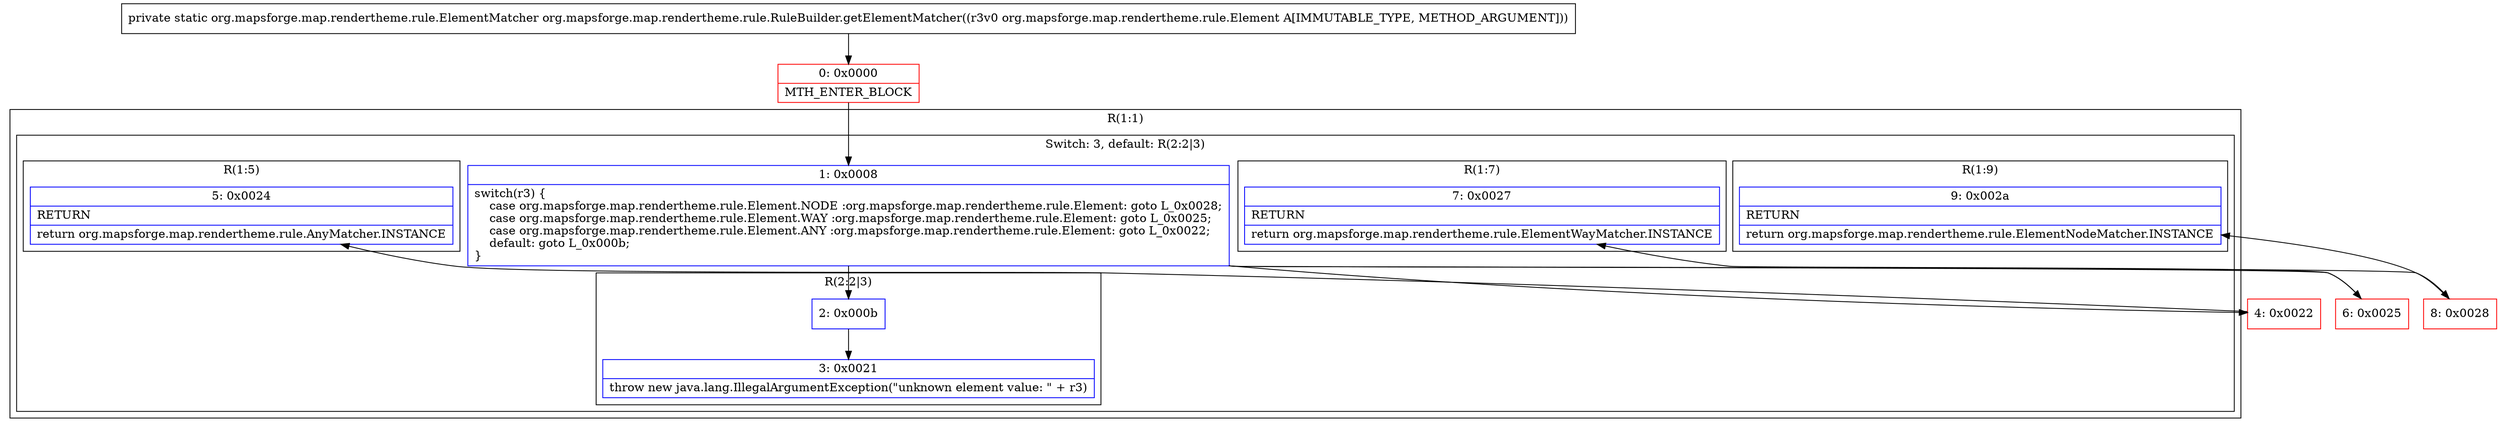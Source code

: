 digraph "CFG fororg.mapsforge.map.rendertheme.rule.RuleBuilder.getElementMatcher(Lorg\/mapsforge\/map\/rendertheme\/rule\/Element;)Lorg\/mapsforge\/map\/rendertheme\/rule\/ElementMatcher;" {
subgraph cluster_Region_1791359378 {
label = "R(1:1)";
node [shape=record,color=blue];
subgraph cluster_SwitchRegion_468880968 {
label = "Switch: 3, default: R(2:2|3)";
node [shape=record,color=blue];
Node_1 [shape=record,label="{1\:\ 0x0008|switch(r3) \{\l    case org.mapsforge.map.rendertheme.rule.Element.NODE :org.mapsforge.map.rendertheme.rule.Element: goto L_0x0028;\l    case org.mapsforge.map.rendertheme.rule.Element.WAY :org.mapsforge.map.rendertheme.rule.Element: goto L_0x0025;\l    case org.mapsforge.map.rendertheme.rule.Element.ANY :org.mapsforge.map.rendertheme.rule.Element: goto L_0x0022;\l    default: goto L_0x000b;\l\}\l}"];
subgraph cluster_Region_777627358 {
label = "R(1:9)";
node [shape=record,color=blue];
Node_9 [shape=record,label="{9\:\ 0x002a|RETURN\l|return org.mapsforge.map.rendertheme.rule.ElementNodeMatcher.INSTANCE\l}"];
}
subgraph cluster_Region_2050349645 {
label = "R(1:7)";
node [shape=record,color=blue];
Node_7 [shape=record,label="{7\:\ 0x0027|RETURN\l|return org.mapsforge.map.rendertheme.rule.ElementWayMatcher.INSTANCE\l}"];
}
subgraph cluster_Region_1073325552 {
label = "R(1:5)";
node [shape=record,color=blue];
Node_5 [shape=record,label="{5\:\ 0x0024|RETURN\l|return org.mapsforge.map.rendertheme.rule.AnyMatcher.INSTANCE\l}"];
}
subgraph cluster_Region_821488777 {
label = "R(2:2|3)";
node [shape=record,color=blue];
Node_2 [shape=record,label="{2\:\ 0x000b}"];
Node_3 [shape=record,label="{3\:\ 0x0021|throw new java.lang.IllegalArgumentException(\"unknown element value: \" + r3)\l}"];
}
}
}
Node_0 [shape=record,color=red,label="{0\:\ 0x0000|MTH_ENTER_BLOCK\l}"];
Node_4 [shape=record,color=red,label="{4\:\ 0x0022}"];
Node_6 [shape=record,color=red,label="{6\:\ 0x0025}"];
Node_8 [shape=record,color=red,label="{8\:\ 0x0028}"];
MethodNode[shape=record,label="{private static org.mapsforge.map.rendertheme.rule.ElementMatcher org.mapsforge.map.rendertheme.rule.RuleBuilder.getElementMatcher((r3v0 org.mapsforge.map.rendertheme.rule.Element A[IMMUTABLE_TYPE, METHOD_ARGUMENT])) }"];
MethodNode -> Node_0;
Node_1 -> Node_2;
Node_1 -> Node_4;
Node_1 -> Node_6;
Node_1 -> Node_8;
Node_2 -> Node_3;
Node_0 -> Node_1;
Node_4 -> Node_5;
Node_6 -> Node_7;
Node_8 -> Node_9;
}

